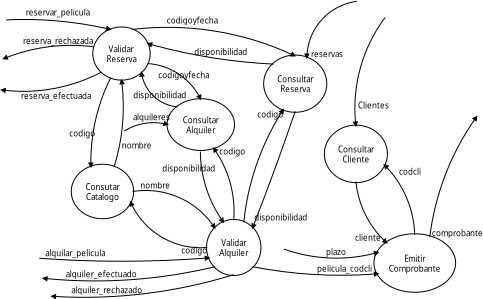 <?xml version="1.0" encoding="UTF-8"?>
<dia:diagram xmlns:dia="http://www.lysator.liu.se/~alla/dia/">
  <dia:layer name="Fondo" visible="true">
    <dia:object type="Flowchart - Ellipse" version="0" id="O0">
      <dia:attribute name="obj_pos">
        <dia:point val="4.799,1.612"/>
      </dia:attribute>
      <dia:attribute name="obj_bb">
        <dia:rectangle val="4.797,1.61;7.624,4.229"/>
      </dia:attribute>
      <dia:attribute name="elem_corner">
        <dia:point val="4.799,1.612"/>
      </dia:attribute>
      <dia:attribute name="elem_width">
        <dia:real val="2.823"/>
      </dia:attribute>
      <dia:attribute name="elem_height">
        <dia:real val="2.614"/>
      </dia:attribute>
      <dia:attribute name="border_width">
        <dia:real val="0.005"/>
      </dia:attribute>
      <dia:attribute name="show_background">
        <dia:boolean val="true"/>
      </dia:attribute>
      <dia:attribute name="padding">
        <dia:real val="0.354"/>
      </dia:attribute>
      <dia:attribute name="text">
        <dia:composite type="text">
          <dia:attribute name="string">
            <dia:string>#Validar
Reserva#</dia:string>
          </dia:attribute>
          <dia:attribute name="font">
            <dia:font family="sans" style="0" name="Helvetica"/>
          </dia:attribute>
          <dia:attribute name="height">
            <dia:real val="0.5"/>
          </dia:attribute>
          <dia:attribute name="pos">
            <dia:point val="6.21,2.757"/>
          </dia:attribute>
          <dia:attribute name="color">
            <dia:color val="#000000"/>
          </dia:attribute>
          <dia:attribute name="alignment">
            <dia:enum val="1"/>
          </dia:attribute>
        </dia:composite>
      </dia:attribute>
    </dia:object>
    <dia:object type="Flowchart - Ellipse" version="0" id="O1">
      <dia:attribute name="obj_pos">
        <dia:point val="3.752,8.498"/>
      </dia:attribute>
      <dia:attribute name="obj_bb">
        <dia:rectangle val="3.749,8.496;6.768,11.136"/>
      </dia:attribute>
      <dia:attribute name="elem_corner">
        <dia:point val="3.752,8.498"/>
      </dia:attribute>
      <dia:attribute name="elem_width">
        <dia:real val="3.014"/>
      </dia:attribute>
      <dia:attribute name="elem_height">
        <dia:real val="2.635"/>
      </dia:attribute>
      <dia:attribute name="border_width">
        <dia:real val="0.005"/>
      </dia:attribute>
      <dia:attribute name="show_background">
        <dia:boolean val="true"/>
      </dia:attribute>
      <dia:attribute name="padding">
        <dia:real val="0.354"/>
      </dia:attribute>
      <dia:attribute name="text">
        <dia:composite type="text">
          <dia:attribute name="string">
            <dia:string>#Consutar
Catalogo#</dia:string>
          </dia:attribute>
          <dia:attribute name="font">
            <dia:font family="sans" style="0" name="Helvetica"/>
          </dia:attribute>
          <dia:attribute name="height">
            <dia:real val="0.5"/>
          </dia:attribute>
          <dia:attribute name="pos">
            <dia:point val="5.259,9.654"/>
          </dia:attribute>
          <dia:attribute name="color">
            <dia:color val="#000000"/>
          </dia:attribute>
          <dia:attribute name="alignment">
            <dia:enum val="1"/>
          </dia:attribute>
        </dia:composite>
      </dia:attribute>
    </dia:object>
    <dia:object type="Flowchart - Ellipse" version="0" id="O2">
      <dia:attribute name="obj_pos">
        <dia:point val="10.505,11.256"/>
      </dia:attribute>
      <dia:attribute name="obj_bb">
        <dia:rectangle val="10.502,11.254;13.142,13.975"/>
      </dia:attribute>
      <dia:attribute name="elem_corner">
        <dia:point val="10.505,11.256"/>
      </dia:attribute>
      <dia:attribute name="elem_width">
        <dia:real val="2.635"/>
      </dia:attribute>
      <dia:attribute name="elem_height">
        <dia:real val="2.717"/>
      </dia:attribute>
      <dia:attribute name="border_width">
        <dia:real val="0.005"/>
      </dia:attribute>
      <dia:attribute name="show_background">
        <dia:boolean val="true"/>
      </dia:attribute>
      <dia:attribute name="padding">
        <dia:real val="0.354"/>
      </dia:attribute>
      <dia:attribute name="text">
        <dia:composite type="text">
          <dia:attribute name="string">
            <dia:string>#Validar
Alquiler#</dia:string>
          </dia:attribute>
          <dia:attribute name="font">
            <dia:font family="sans" style="0" name="Helvetica"/>
          </dia:attribute>
          <dia:attribute name="height">
            <dia:real val="0.5"/>
          </dia:attribute>
          <dia:attribute name="pos">
            <dia:point val="11.822,12.453"/>
          </dia:attribute>
          <dia:attribute name="color">
            <dia:color val="#000000"/>
          </dia:attribute>
          <dia:attribute name="alignment">
            <dia:enum val="1"/>
          </dia:attribute>
        </dia:composite>
      </dia:attribute>
    </dia:object>
    <dia:object type="Flowchart - Ellipse" version="0" id="O3">
      <dia:attribute name="obj_pos">
        <dia:point val="13.373,3.043"/>
      </dia:attribute>
      <dia:attribute name="obj_bb">
        <dia:rectangle val="13.371,3.04;16.423,5.807"/>
      </dia:attribute>
      <dia:attribute name="elem_corner">
        <dia:point val="13.373,3.043"/>
      </dia:attribute>
      <dia:attribute name="elem_width">
        <dia:real val="3.047"/>
      </dia:attribute>
      <dia:attribute name="elem_height">
        <dia:real val="2.762"/>
      </dia:attribute>
      <dia:attribute name="border_width">
        <dia:real val="0.005"/>
      </dia:attribute>
      <dia:attribute name="show_background">
        <dia:boolean val="true"/>
      </dia:attribute>
      <dia:attribute name="padding">
        <dia:real val="0.354"/>
      </dia:attribute>
      <dia:attribute name="text">
        <dia:composite type="text">
          <dia:attribute name="string">
            <dia:string>#Consultar
Reserva#</dia:string>
          </dia:attribute>
          <dia:attribute name="font">
            <dia:font family="sans" style="0" name="Helvetica"/>
          </dia:attribute>
          <dia:attribute name="height">
            <dia:real val="0.5"/>
          </dia:attribute>
          <dia:attribute name="pos">
            <dia:point val="14.897,4.262"/>
          </dia:attribute>
          <dia:attribute name="color">
            <dia:color val="#000000"/>
          </dia:attribute>
          <dia:attribute name="alignment">
            <dia:enum val="1"/>
          </dia:attribute>
        </dia:composite>
      </dia:attribute>
    </dia:object>
    <dia:object type="Flowchart - Ellipse" version="0" id="O4">
      <dia:attribute name="obj_pos">
        <dia:point val="8.541,5.216"/>
      </dia:attribute>
      <dia:attribute name="obj_bb">
        <dia:rectangle val="8.538,5.214;11.814,7.726"/>
      </dia:attribute>
      <dia:attribute name="elem_corner">
        <dia:point val="8.541,5.216"/>
      </dia:attribute>
      <dia:attribute name="elem_width">
        <dia:real val="3.27"/>
      </dia:attribute>
      <dia:attribute name="elem_height">
        <dia:real val="2.508"/>
      </dia:attribute>
      <dia:attribute name="border_width">
        <dia:real val="0.005"/>
      </dia:attribute>
      <dia:attribute name="show_background">
        <dia:boolean val="true"/>
      </dia:attribute>
      <dia:attribute name="padding">
        <dia:real val="0.354"/>
      </dia:attribute>
      <dia:attribute name="text">
        <dia:composite type="text">
          <dia:attribute name="string">
            <dia:string>#Consultar
Alquiler#</dia:string>
          </dia:attribute>
          <dia:attribute name="font">
            <dia:font family="sans" style="0" name="Helvetica"/>
          </dia:attribute>
          <dia:attribute name="height">
            <dia:real val="0.5"/>
          </dia:attribute>
          <dia:attribute name="pos">
            <dia:point val="10.176,6.308"/>
          </dia:attribute>
          <dia:attribute name="color">
            <dia:color val="#000000"/>
          </dia:attribute>
          <dia:attribute name="alignment">
            <dia:enum val="1"/>
          </dia:attribute>
        </dia:composite>
      </dia:attribute>
    </dia:object>
    <dia:object type="Flowchart - Ellipse" version="0" id="O5">
      <dia:attribute name="obj_pos">
        <dia:point val="16.412,6.55"/>
      </dia:attribute>
      <dia:attribute name="obj_bb">
        <dia:rectangle val="16.41,6.548;19.453,9.323"/>
      </dia:attribute>
      <dia:attribute name="elem_corner">
        <dia:point val="16.412,6.55"/>
      </dia:attribute>
      <dia:attribute name="elem_width">
        <dia:real val="3.038"/>
      </dia:attribute>
      <dia:attribute name="elem_height">
        <dia:real val="2.77"/>
      </dia:attribute>
      <dia:attribute name="border_width">
        <dia:real val="0.005"/>
      </dia:attribute>
      <dia:attribute name="show_background">
        <dia:boolean val="true"/>
      </dia:attribute>
      <dia:attribute name="padding">
        <dia:real val="0.354"/>
      </dia:attribute>
      <dia:attribute name="text">
        <dia:composite type="text">
          <dia:attribute name="string">
            <dia:string>#Consultar
Cliente#</dia:string>
          </dia:attribute>
          <dia:attribute name="font">
            <dia:font family="sans" style="0" name="Helvetica"/>
          </dia:attribute>
          <dia:attribute name="height">
            <dia:real val="0.5"/>
          </dia:attribute>
          <dia:attribute name="pos">
            <dia:point val="17.931,7.773"/>
          </dia:attribute>
          <dia:attribute name="color">
            <dia:color val="#000000"/>
          </dia:attribute>
          <dia:attribute name="alignment">
            <dia:enum val="1"/>
          </dia:attribute>
        </dia:composite>
      </dia:attribute>
    </dia:object>
    <dia:object type="Flowchart - Ellipse" version="0" id="O6">
      <dia:attribute name="obj_pos">
        <dia:point val="18.916,11.989"/>
      </dia:attribute>
      <dia:attribute name="obj_bb">
        <dia:rectangle val="18.913,11.986;22.835,14.797"/>
      </dia:attribute>
      <dia:attribute name="elem_corner">
        <dia:point val="18.916,11.989"/>
      </dia:attribute>
      <dia:attribute name="elem_width">
        <dia:real val="3.917"/>
      </dia:attribute>
      <dia:attribute name="elem_height">
        <dia:real val="2.805"/>
      </dia:attribute>
      <dia:attribute name="border_width">
        <dia:real val="0.005"/>
      </dia:attribute>
      <dia:attribute name="show_background">
        <dia:boolean val="true"/>
      </dia:attribute>
      <dia:attribute name="padding">
        <dia:real val="0.354"/>
      </dia:attribute>
      <dia:attribute name="text">
        <dia:composite type="text">
          <dia:attribute name="string">
            <dia:string>#Emitir
Comprobante#</dia:string>
          </dia:attribute>
          <dia:attribute name="font">
            <dia:font family="sans" style="0" name="Helvetica"/>
          </dia:attribute>
          <dia:attribute name="height">
            <dia:real val="0.5"/>
          </dia:attribute>
          <dia:attribute name="pos">
            <dia:point val="20.874,13.23"/>
          </dia:attribute>
          <dia:attribute name="color">
            <dia:color val="#000000"/>
          </dia:attribute>
          <dia:attribute name="alignment">
            <dia:enum val="1"/>
          </dia:attribute>
        </dia:composite>
      </dia:attribute>
    </dia:object>
    <dia:object type="Standard - Arc" version="0" id="O7">
      <dia:attribute name="obj_pos">
        <dia:point val="6.751,1.712"/>
      </dia:attribute>
      <dia:attribute name="obj_bb">
        <dia:rectangle val="6.739,1.596;14.939,3.242"/>
      </dia:attribute>
      <dia:attribute name="conn_endpoints">
        <dia:point val="6.751,1.712"/>
        <dia:point val="14.897,3.043"/>
      </dia:attribute>
      <dia:attribute name="curve_distance">
        <dia:real val="-0.584"/>
      </dia:attribute>
      <dia:attribute name="line_width">
        <dia:real val="0.02"/>
      </dia:attribute>
      <dia:attribute name="end_arrow">
        <dia:enum val="3"/>
      </dia:attribute>
      <dia:attribute name="end_arrow_length">
        <dia:real val="0.2"/>
      </dia:attribute>
      <dia:attribute name="end_arrow_width">
        <dia:real val="0.2"/>
      </dia:attribute>
      <dia:connections>
        <dia:connection handle="0" to="O0" connection="3"/>
        <dia:connection handle="1" to="O3" connection="4"/>
      </dia:connections>
    </dia:object>
    <dia:object type="Standard - Text" version="0" id="O8">
      <dia:attribute name="obj_pos">
        <dia:point val="8.471,1.413"/>
      </dia:attribute>
      <dia:attribute name="obj_bb">
        <dia:rectangle val="8.471,1.074;10.807,1.66"/>
      </dia:attribute>
      <dia:attribute name="text">
        <dia:composite type="text">
          <dia:attribute name="string">
            <dia:string>#codigoyfecha#</dia:string>
          </dia:attribute>
          <dia:attribute name="font">
            <dia:font family="sans" style="0" name="Helvetica"/>
          </dia:attribute>
          <dia:attribute name="height">
            <dia:real val="0.5"/>
          </dia:attribute>
          <dia:attribute name="pos">
            <dia:point val="8.471,1.413"/>
          </dia:attribute>
          <dia:attribute name="color">
            <dia:color val="#000000"/>
          </dia:attribute>
          <dia:attribute name="alignment">
            <dia:enum val="0"/>
          </dia:attribute>
        </dia:composite>
      </dia:attribute>
    </dia:object>
    <dia:object type="Standard - Arc" version="0" id="O9">
      <dia:attribute name="obj_pos">
        <dia:point val="0.442,1.234"/>
      </dia:attribute>
      <dia:attribute name="obj_bb">
        <dia:rectangle val="0.431,1.204;5.699,1.912"/>
      </dia:attribute>
      <dia:attribute name="conn_endpoints">
        <dia:point val="0.442,1.234"/>
        <dia:point val="5.67,1.712"/>
      </dia:attribute>
      <dia:attribute name="curve_distance">
        <dia:real val="-0.18"/>
      </dia:attribute>
      <dia:attribute name="line_width">
        <dia:real val="0.02"/>
      </dia:attribute>
      <dia:attribute name="end_arrow">
        <dia:enum val="3"/>
      </dia:attribute>
      <dia:attribute name="end_arrow_length">
        <dia:real val="0.2"/>
      </dia:attribute>
      <dia:attribute name="end_arrow_width">
        <dia:real val="0.2"/>
      </dia:attribute>
      <dia:connections>
        <dia:connection handle="1" to="O0" connection="5"/>
      </dia:connections>
    </dia:object>
    <dia:object type="Standard - Text" version="0" id="O10">
      <dia:attribute name="obj_pos">
        <dia:point val="1.422,1.02"/>
      </dia:attribute>
      <dia:attribute name="obj_bb">
        <dia:rectangle val="1.422,0.682;4.421,1.268"/>
      </dia:attribute>
      <dia:attribute name="text">
        <dia:composite type="text">
          <dia:attribute name="string">
            <dia:string>#reservar_pelicula#</dia:string>
          </dia:attribute>
          <dia:attribute name="font">
            <dia:font family="sans" style="0" name="Helvetica"/>
          </dia:attribute>
          <dia:attribute name="height">
            <dia:real val="0.5"/>
          </dia:attribute>
          <dia:attribute name="pos">
            <dia:point val="1.422,1.02"/>
          </dia:attribute>
          <dia:attribute name="color">
            <dia:color val="#000000"/>
          </dia:attribute>
          <dia:attribute name="alignment">
            <dia:enum val="0"/>
          </dia:attribute>
        </dia:composite>
      </dia:attribute>
    </dia:object>
    <dia:object type="Standard - Text" version="0" id="O11">
      <dia:attribute name="obj_pos">
        <dia:point val="1.092,2.434"/>
      </dia:attribute>
      <dia:attribute name="obj_bb">
        <dia:rectangle val="1.092,1.884;1.092,2.834"/>
      </dia:attribute>
      <dia:attribute name="text">
        <dia:composite type="text">
          <dia:attribute name="string">
            <dia:string>##</dia:string>
          </dia:attribute>
          <dia:attribute name="font">
            <dia:font family="sans" style="0" name="Helvetica"/>
          </dia:attribute>
          <dia:attribute name="height">
            <dia:real val="0.8"/>
          </dia:attribute>
          <dia:attribute name="pos">
            <dia:point val="1.092,2.434"/>
          </dia:attribute>
          <dia:attribute name="color">
            <dia:color val="#000000"/>
          </dia:attribute>
          <dia:attribute name="alignment">
            <dia:enum val="0"/>
          </dia:attribute>
        </dia:composite>
      </dia:attribute>
    </dia:object>
    <dia:object type="Standard - Arc" version="0" id="O12">
      <dia:attribute name="obj_pos">
        <dia:point val="4.842,2.584"/>
      </dia:attribute>
      <dia:attribute name="obj_bb">
        <dia:rectangle val="0.256,2.499;4.853,3.383"/>
      </dia:attribute>
      <dia:attribute name="conn_endpoints">
        <dia:point val="4.842,2.584"/>
        <dia:point val="0.292,3.184"/>
      </dia:attribute>
      <dia:attribute name="curve_distance">
        <dia:real val="0.301"/>
      </dia:attribute>
      <dia:attribute name="line_width">
        <dia:real val="0.02"/>
      </dia:attribute>
      <dia:attribute name="end_arrow">
        <dia:enum val="3"/>
      </dia:attribute>
      <dia:attribute name="end_arrow_length">
        <dia:real val="0.2"/>
      </dia:attribute>
      <dia:attribute name="end_arrow_width">
        <dia:real val="0.2"/>
      </dia:attribute>
    </dia:object>
    <dia:object type="Standard - Text" version="0" id="O13">
      <dia:attribute name="obj_pos">
        <dia:point val="1.292,2.434"/>
      </dia:attribute>
      <dia:attribute name="obj_bb">
        <dia:rectangle val="1.292,2.095;4.613,2.681"/>
      </dia:attribute>
      <dia:attribute name="text">
        <dia:composite type="text">
          <dia:attribute name="string">
            <dia:string>#reserva_rechazada#</dia:string>
          </dia:attribute>
          <dia:attribute name="font">
            <dia:font family="sans" style="0" name="Helvetica"/>
          </dia:attribute>
          <dia:attribute name="height">
            <dia:real val="0.5"/>
          </dia:attribute>
          <dia:attribute name="pos">
            <dia:point val="1.292,2.434"/>
          </dia:attribute>
          <dia:attribute name="color">
            <dia:color val="#000000"/>
          </dia:attribute>
          <dia:attribute name="alignment">
            <dia:enum val="0"/>
          </dia:attribute>
        </dia:composite>
      </dia:attribute>
    </dia:object>
    <dia:object type="Standard - Arc" version="0" id="O14">
      <dia:attribute name="obj_pos">
        <dia:point val="5.213,3.843"/>
      </dia:attribute>
      <dia:attribute name="obj_bb">
        <dia:rectangle val="0.152,3.838;5.218,4.813"/>
      </dia:attribute>
      <dia:attribute name="conn_endpoints">
        <dia:point val="5.213,3.843"/>
        <dia:point val="0.192,4.734"/>
      </dia:attribute>
      <dia:attribute name="curve_distance">
        <dia:real val="-0.397"/>
      </dia:attribute>
      <dia:attribute name="line_width">
        <dia:real val="0.01"/>
      </dia:attribute>
      <dia:attribute name="end_arrow">
        <dia:enum val="3"/>
      </dia:attribute>
      <dia:attribute name="end_arrow_length">
        <dia:real val="0.2"/>
      </dia:attribute>
      <dia:attribute name="end_arrow_width">
        <dia:real val="0.2"/>
      </dia:attribute>
      <dia:connections>
        <dia:connection handle="0" to="O0" connection="10"/>
      </dia:connections>
    </dia:object>
    <dia:object type="Standard - Text" version="0" id="O15">
      <dia:attribute name="obj_pos">
        <dia:point val="1.192,5.184"/>
      </dia:attribute>
      <dia:attribute name="obj_bb">
        <dia:rectangle val="1.192,4.845;4.448,5.431"/>
      </dia:attribute>
      <dia:attribute name="text">
        <dia:composite type="text">
          <dia:attribute name="string">
            <dia:string>#reserva_efectuada#</dia:string>
          </dia:attribute>
          <dia:attribute name="font">
            <dia:font family="sans" style="0" name="Helvetica"/>
          </dia:attribute>
          <dia:attribute name="height">
            <dia:real val="0.5"/>
          </dia:attribute>
          <dia:attribute name="pos">
            <dia:point val="1.192,5.184"/>
          </dia:attribute>
          <dia:attribute name="color">
            <dia:color val="#000000"/>
          </dia:attribute>
          <dia:attribute name="alignment">
            <dia:enum val="0"/>
          </dia:attribute>
        </dia:composite>
      </dia:attribute>
    </dia:object>
    <dia:object type="Standard - Arc" version="0" id="O16">
      <dia:attribute name="obj_pos">
        <dia:point val="13.82,3.447"/>
      </dia:attribute>
      <dia:attribute name="obj_bb">
        <dia:rectangle val="7.472,2.22;13.831,3.459"/>
      </dia:attribute>
      <dia:attribute name="conn_endpoints">
        <dia:point val="13.82,3.447"/>
        <dia:point val="7.514,2.419"/>
      </dia:attribute>
      <dia:attribute name="curve_distance">
        <dia:real val="-0.182"/>
      </dia:attribute>
      <dia:attribute name="line_width">
        <dia:real val="0.02"/>
      </dia:attribute>
      <dia:attribute name="end_arrow">
        <dia:enum val="3"/>
      </dia:attribute>
      <dia:attribute name="end_arrow_length">
        <dia:real val="0.2"/>
      </dia:attribute>
      <dia:attribute name="end_arrow_width">
        <dia:real val="0.2"/>
      </dia:attribute>
      <dia:connections>
        <dia:connection handle="0" to="O3" connection="6"/>
        <dia:connection handle="1" to="O0" connection="1"/>
      </dia:connections>
    </dia:object>
    <dia:object type="Standard - Text" version="0" id="O17">
      <dia:attribute name="obj_pos">
        <dia:point val="9.851,2.984"/>
      </dia:attribute>
      <dia:attribute name="obj_bb">
        <dia:rectangle val="9.851,2.645;12.278,3.231"/>
      </dia:attribute>
      <dia:attribute name="text">
        <dia:composite type="text">
          <dia:attribute name="string">
            <dia:string>#disponibilidad#</dia:string>
          </dia:attribute>
          <dia:attribute name="font">
            <dia:font family="sans" style="0" name="Helvetica"/>
          </dia:attribute>
          <dia:attribute name="height">
            <dia:real val="0.5"/>
          </dia:attribute>
          <dia:attribute name="pos">
            <dia:point val="9.851,2.984"/>
          </dia:attribute>
          <dia:attribute name="color">
            <dia:color val="#000000"/>
          </dia:attribute>
          <dia:attribute name="alignment">
            <dia:enum val="0"/>
          </dia:attribute>
        </dia:composite>
      </dia:attribute>
    </dia:object>
    <dia:object type="Standard - Arc" version="0" id="O18">
      <dia:attribute name="obj_pos">
        <dia:point val="7.514,3.419"/>
      </dia:attribute>
      <dia:attribute name="obj_bb">
        <dia:rectangle val="7.5,3.405;10.296,5.387"/>
      </dia:attribute>
      <dia:attribute name="conn_endpoints">
        <dia:point val="7.514,3.419"/>
        <dia:point val="10.176,5.216"/>
      </dia:attribute>
      <dia:attribute name="curve_distance">
        <dia:real val="-0.439"/>
      </dia:attribute>
      <dia:attribute name="line_width">
        <dia:real val="0.02"/>
      </dia:attribute>
      <dia:attribute name="end_arrow">
        <dia:enum val="3"/>
      </dia:attribute>
      <dia:attribute name="end_arrow_length">
        <dia:real val="0.2"/>
      </dia:attribute>
      <dia:attribute name="end_arrow_width">
        <dia:real val="0.2"/>
      </dia:attribute>
      <dia:connections>
        <dia:connection handle="0" to="O0" connection="15"/>
        <dia:connection handle="1" to="O4" connection="4"/>
      </dia:connections>
    </dia:object>
    <dia:object type="Standard - Arc" version="0" id="O19">
      <dia:attribute name="obj_pos">
        <dia:point val="9.02,5.583"/>
      </dia:attribute>
      <dia:attribute name="obj_bb">
        <dia:rectangle val="7.063,3.692;9.034,5.598"/>
      </dia:attribute>
      <dia:attribute name="conn_endpoints">
        <dia:point val="9.02,5.583"/>
        <dia:point val="7.208,3.843"/>
      </dia:attribute>
      <dia:attribute name="curve_distance">
        <dia:real val="-0.45"/>
      </dia:attribute>
      <dia:attribute name="line_width">
        <dia:real val="0.02"/>
      </dia:attribute>
      <dia:attribute name="end_arrow">
        <dia:enum val="3"/>
      </dia:attribute>
      <dia:attribute name="end_arrow_length">
        <dia:real val="0.2"/>
      </dia:attribute>
      <dia:attribute name="end_arrow_width">
        <dia:real val="0.2"/>
      </dia:attribute>
      <dia:connections>
        <dia:connection handle="0" to="O4" connection="6"/>
        <dia:connection handle="1" to="O0" connection="14"/>
      </dia:connections>
    </dia:object>
    <dia:object type="Standard - Text" version="0" id="O20">
      <dia:attribute name="obj_pos">
        <dia:point val="8.051,4.154"/>
      </dia:attribute>
      <dia:attribute name="obj_bb">
        <dia:rectangle val="8.051,3.816;10.387,4.402"/>
      </dia:attribute>
      <dia:attribute name="text">
        <dia:composite type="text">
          <dia:attribute name="string">
            <dia:string>#codigoyfecha#</dia:string>
          </dia:attribute>
          <dia:attribute name="font">
            <dia:font family="sans" style="0" name="Helvetica"/>
          </dia:attribute>
          <dia:attribute name="height">
            <dia:real val="0.5"/>
          </dia:attribute>
          <dia:attribute name="pos">
            <dia:point val="8.051,4.154"/>
          </dia:attribute>
          <dia:attribute name="color">
            <dia:color val="#000000"/>
          </dia:attribute>
          <dia:attribute name="alignment">
            <dia:enum val="0"/>
          </dia:attribute>
        </dia:composite>
      </dia:attribute>
    </dia:object>
    <dia:object type="Standard - Text" version="0" id="O21">
      <dia:attribute name="obj_pos">
        <dia:point val="6.801,5.154"/>
      </dia:attribute>
      <dia:attribute name="obj_bb">
        <dia:rectangle val="6.801,4.816;9.228,5.402"/>
      </dia:attribute>
      <dia:attribute name="text">
        <dia:composite type="text">
          <dia:attribute name="string">
            <dia:string>#disponibilidad#</dia:string>
          </dia:attribute>
          <dia:attribute name="font">
            <dia:font family="sans" style="0" name="Helvetica"/>
          </dia:attribute>
          <dia:attribute name="height">
            <dia:real val="0.5"/>
          </dia:attribute>
          <dia:attribute name="pos">
            <dia:point val="6.801,5.154"/>
          </dia:attribute>
          <dia:attribute name="color">
            <dia:color val="#000000"/>
          </dia:attribute>
          <dia:attribute name="alignment">
            <dia:enum val="0"/>
          </dia:attribute>
        </dia:composite>
      </dia:attribute>
    </dia:object>
    <dia:object type="Standard - Arc" version="0" id="O22">
      <dia:attribute name="obj_pos">
        <dia:point val="5.67,4.127"/>
      </dia:attribute>
      <dia:attribute name="obj_bb">
        <dia:rectangle val="4.668,4.115;5.682,8.651"/>
      </dia:attribute>
      <dia:attribute name="conn_endpoints">
        <dia:point val="5.67,4.127"/>
        <dia:point val="4.682,8.599"/>
      </dia:attribute>
      <dia:attribute name="curve_distance">
        <dia:real val="0.282"/>
      </dia:attribute>
      <dia:attribute name="line_width">
        <dia:real val="0.02"/>
      </dia:attribute>
      <dia:attribute name="end_arrow">
        <dia:enum val="3"/>
      </dia:attribute>
      <dia:attribute name="end_arrow_length">
        <dia:real val="0.2"/>
      </dia:attribute>
      <dia:attribute name="end_arrow_width">
        <dia:real val="0.2"/>
      </dia:attribute>
      <dia:connections>
        <dia:connection handle="0" to="O0" connection="11"/>
        <dia:connection handle="1" to="O1" connection="5"/>
      </dia:connections>
    </dia:object>
    <dia:object type="Standard - Arc" version="0" id="O23">
      <dia:attribute name="obj_pos">
        <dia:point val="5.836,8.599"/>
      </dia:attribute>
      <dia:attribute name="obj_bb">
        <dia:rectangle val="5.825,4.199;6.312,8.609"/>
      </dia:attribute>
      <dia:attribute name="conn_endpoints">
        <dia:point val="5.836,8.599"/>
        <dia:point val="6.21,4.226"/>
      </dia:attribute>
      <dia:attribute name="curve_distance">
        <dia:real val="0.243"/>
      </dia:attribute>
      <dia:attribute name="line_width">
        <dia:real val="0.02"/>
      </dia:attribute>
      <dia:attribute name="end_arrow">
        <dia:enum val="3"/>
      </dia:attribute>
      <dia:attribute name="end_arrow_length">
        <dia:real val="0.2"/>
      </dia:attribute>
      <dia:attribute name="end_arrow_width">
        <dia:real val="0.2"/>
      </dia:attribute>
      <dia:connections>
        <dia:connection handle="0" to="O1" connection="3"/>
        <dia:connection handle="1" to="O0" connection="12"/>
      </dia:connections>
    </dia:object>
    <dia:object type="Standard - Text" version="0" id="O24">
      <dia:attribute name="obj_pos">
        <dia:point val="6.226,7.667"/>
      </dia:attribute>
      <dia:attribute name="obj_bb">
        <dia:rectangle val="6.226,7.329;7.584,7.915"/>
      </dia:attribute>
      <dia:attribute name="text">
        <dia:composite type="text">
          <dia:attribute name="string">
            <dia:string>#nombre#</dia:string>
          </dia:attribute>
          <dia:attribute name="font">
            <dia:font family="sans" style="0" name="Helvetica"/>
          </dia:attribute>
          <dia:attribute name="height">
            <dia:real val="0.5"/>
          </dia:attribute>
          <dia:attribute name="pos">
            <dia:point val="6.226,7.667"/>
          </dia:attribute>
          <dia:attribute name="color">
            <dia:color val="#000000"/>
          </dia:attribute>
          <dia:attribute name="alignment">
            <dia:enum val="0"/>
          </dia:attribute>
        </dia:composite>
      </dia:attribute>
    </dia:object>
    <dia:object type="Standard - Text" version="0" id="O25">
      <dia:attribute name="obj_pos">
        <dia:point val="3.6,7.067"/>
      </dia:attribute>
      <dia:attribute name="obj_bb">
        <dia:rectangle val="3.6,6.729;4.761,7.314"/>
      </dia:attribute>
      <dia:attribute name="text">
        <dia:composite type="text">
          <dia:attribute name="string">
            <dia:string>#codigo#</dia:string>
          </dia:attribute>
          <dia:attribute name="font">
            <dia:font family="sans" style="0" name="Helvetica"/>
          </dia:attribute>
          <dia:attribute name="height">
            <dia:real val="0.5"/>
          </dia:attribute>
          <dia:attribute name="pos">
            <dia:point val="3.6,7.067"/>
          </dia:attribute>
          <dia:attribute name="color">
            <dia:color val="#000000"/>
          </dia:attribute>
          <dia:attribute name="alignment">
            <dia:enum val="0"/>
          </dia:attribute>
        </dia:composite>
      </dia:attribute>
    </dia:object>
    <dia:object type="Standard - Arc" version="0" id="O26">
      <dia:attribute name="obj_pos">
        <dia:point val="6.766,9.816"/>
      </dia:attribute>
      <dia:attribute name="obj_bb">
        <dia:rectangle val="6.753,9.754;10.981,11.841"/>
      </dia:attribute>
      <dia:attribute name="conn_endpoints">
        <dia:point val="6.766,9.816"/>
        <dia:point val="10.89,11.654"/>
      </dia:attribute>
      <dia:attribute name="curve_distance">
        <dia:real val="-0.672"/>
      </dia:attribute>
      <dia:attribute name="line_width">
        <dia:real val="0.02"/>
      </dia:attribute>
      <dia:attribute name="end_arrow">
        <dia:enum val="3"/>
      </dia:attribute>
      <dia:attribute name="end_arrow_length">
        <dia:real val="0.2"/>
      </dia:attribute>
      <dia:attribute name="end_arrow_width">
        <dia:real val="0.2"/>
      </dia:attribute>
      <dia:connections>
        <dia:connection handle="0" to="O1" connection="0"/>
        <dia:connection handle="1" to="O2" connection="6"/>
      </dia:connections>
    </dia:object>
    <dia:object type="Standard - Arc" version="0" id="O27">
      <dia:attribute name="obj_pos">
        <dia:point val="10.505,12.614"/>
      </dia:attribute>
      <dia:attribute name="obj_bb">
        <dia:rectangle val="6.54,10.143;10.518,12.64"/>
      </dia:attribute>
      <dia:attribute name="conn_endpoints">
        <dia:point val="10.505,12.614"/>
        <dia:point val="6.651,10.32"/>
      </dia:attribute>
      <dia:attribute name="curve_distance">
        <dia:real val="-0.726"/>
      </dia:attribute>
      <dia:attribute name="line_width">
        <dia:real val="0.02"/>
      </dia:attribute>
      <dia:attribute name="end_arrow">
        <dia:enum val="3"/>
      </dia:attribute>
      <dia:attribute name="end_arrow_length">
        <dia:real val="0.2"/>
      </dia:attribute>
      <dia:attribute name="end_arrow_width">
        <dia:real val="0.2"/>
      </dia:attribute>
      <dia:connections>
        <dia:connection handle="0" to="O2" connection="8"/>
        <dia:connection handle="1" to="O1" connection="15"/>
      </dia:connections>
    </dia:object>
    <dia:object type="Standard - Text" version="0" id="O28">
      <dia:attribute name="obj_pos">
        <dia:point val="7.15,9.667"/>
      </dia:attribute>
      <dia:attribute name="obj_bb">
        <dia:rectangle val="7.15,9.329;8.508,9.915"/>
      </dia:attribute>
      <dia:attribute name="text">
        <dia:composite type="text">
          <dia:attribute name="string">
            <dia:string>#nombre#</dia:string>
          </dia:attribute>
          <dia:attribute name="font">
            <dia:font family="sans" style="0" name="Helvetica"/>
          </dia:attribute>
          <dia:attribute name="height">
            <dia:real val="0.5"/>
          </dia:attribute>
          <dia:attribute name="pos">
            <dia:point val="7.15,9.667"/>
          </dia:attribute>
          <dia:attribute name="color">
            <dia:color val="#000000"/>
          </dia:attribute>
          <dia:attribute name="alignment">
            <dia:enum val="0"/>
          </dia:attribute>
        </dia:composite>
      </dia:attribute>
    </dia:object>
    <dia:object type="Standard - Text" version="0" id="O29">
      <dia:attribute name="obj_pos">
        <dia:point val="9.2,12.917"/>
      </dia:attribute>
      <dia:attribute name="obj_bb">
        <dia:rectangle val="9.2,12.579;10.361,13.165"/>
      </dia:attribute>
      <dia:attribute name="text">
        <dia:composite type="text">
          <dia:attribute name="string">
            <dia:string>#codigo#</dia:string>
          </dia:attribute>
          <dia:attribute name="font">
            <dia:font family="sans" style="0" name="Helvetica"/>
          </dia:attribute>
          <dia:attribute name="height">
            <dia:real val="0.5"/>
          </dia:attribute>
          <dia:attribute name="pos">
            <dia:point val="9.2,12.917"/>
          </dia:attribute>
          <dia:attribute name="color">
            <dia:color val="#000000"/>
          </dia:attribute>
          <dia:attribute name="alignment">
            <dia:enum val="0"/>
          </dia:attribute>
        </dia:composite>
      </dia:attribute>
    </dia:object>
    <dia:object type="Standard - Arc" version="0" id="O30">
      <dia:attribute name="obj_pos">
        <dia:point val="10.89,13.575"/>
      </dia:attribute>
      <dia:attribute name="obj_bb">
        <dia:rectangle val="2.254,13.564;10.901,14.298"/>
      </dia:attribute>
      <dia:attribute name="conn_endpoints">
        <dia:point val="10.89,13.575"/>
        <dia:point val="2.277,14.154"/>
      </dia:attribute>
      <dia:attribute name="curve_distance">
        <dia:real val="-0.367"/>
      </dia:attribute>
      <dia:attribute name="line_width">
        <dia:real val="0.02"/>
      </dia:attribute>
      <dia:attribute name="end_arrow">
        <dia:enum val="3"/>
      </dia:attribute>
      <dia:attribute name="end_arrow_length">
        <dia:real val="0.2"/>
      </dia:attribute>
      <dia:attribute name="end_arrow_width">
        <dia:real val="0.2"/>
      </dia:attribute>
      <dia:connections>
        <dia:connection handle="0" to="O2" connection="10"/>
      </dia:connections>
    </dia:object>
    <dia:object type="Standard - Text" version="0" id="O31">
      <dia:attribute name="obj_pos">
        <dia:point val="3.427,14.104"/>
      </dia:attribute>
      <dia:attribute name="obj_bb">
        <dia:rectangle val="3.427,13.766;6.668,14.352"/>
      </dia:attribute>
      <dia:attribute name="text">
        <dia:composite type="text">
          <dia:attribute name="string">
            <dia:string>#alquiler_efectuado#</dia:string>
          </dia:attribute>
          <dia:attribute name="font">
            <dia:font family="sans" style="0" name="Helvetica"/>
          </dia:attribute>
          <dia:attribute name="height">
            <dia:real val="0.5"/>
          </dia:attribute>
          <dia:attribute name="pos">
            <dia:point val="3.427,14.104"/>
          </dia:attribute>
          <dia:attribute name="color">
            <dia:color val="#000000"/>
          </dia:attribute>
          <dia:attribute name="alignment">
            <dia:enum val="0"/>
          </dia:attribute>
        </dia:composite>
      </dia:attribute>
    </dia:object>
    <dia:object type="Standard - Arc" version="0" id="O32">
      <dia:attribute name="obj_pos">
        <dia:point val="11.822,13.973"/>
      </dia:attribute>
      <dia:attribute name="obj_bb">
        <dia:rectangle val="2.669,13.962;11.833,15.117"/>
      </dia:attribute>
      <dia:attribute name="conn_endpoints">
        <dia:point val="11.822,13.973"/>
        <dia:point val="2.702,15.054"/>
      </dia:attribute>
      <dia:attribute name="curve_distance">
        <dia:real val="-0.421"/>
      </dia:attribute>
      <dia:attribute name="line_width">
        <dia:real val="0.02"/>
      </dia:attribute>
      <dia:attribute name="end_arrow">
        <dia:enum val="3"/>
      </dia:attribute>
      <dia:attribute name="end_arrow_length">
        <dia:real val="0.2"/>
      </dia:attribute>
      <dia:attribute name="end_arrow_width">
        <dia:real val="0.2"/>
      </dia:attribute>
      <dia:connections>
        <dia:connection handle="0" to="O2" connection="12"/>
      </dia:connections>
    </dia:object>
    <dia:object type="Standard - Text" version="0" id="O33">
      <dia:attribute name="obj_pos">
        <dia:point val="3.702,14.904"/>
      </dia:attribute>
      <dia:attribute name="obj_bb">
        <dia:rectangle val="3.702,14.566;7.009,15.152"/>
      </dia:attribute>
      <dia:attribute name="text">
        <dia:composite type="text">
          <dia:attribute name="string">
            <dia:string>#alquiler_rechazado#</dia:string>
          </dia:attribute>
          <dia:attribute name="font">
            <dia:font family="sans" style="0" name="Helvetica"/>
          </dia:attribute>
          <dia:attribute name="height">
            <dia:real val="0.5"/>
          </dia:attribute>
          <dia:attribute name="pos">
            <dia:point val="3.702,14.904"/>
          </dia:attribute>
          <dia:attribute name="color">
            <dia:color val="#000000"/>
          </dia:attribute>
          <dia:attribute name="alignment">
            <dia:enum val="0"/>
          </dia:attribute>
        </dia:composite>
      </dia:attribute>
    </dia:object>
    <dia:object type="Standard - Arc" version="0" id="O34">
      <dia:attribute name="obj_pos">
        <dia:point val="2.102,13.154"/>
      </dia:attribute>
      <dia:attribute name="obj_bb">
        <dia:rectangle val="2.092,12.934;10.615,13.315"/>
      </dia:attribute>
      <dia:attribute name="conn_endpoints">
        <dia:point val="2.102,13.154"/>
        <dia:point val="10.605,13.134"/>
      </dia:attribute>
      <dia:attribute name="curve_distance">
        <dia:real val="0.16"/>
      </dia:attribute>
      <dia:attribute name="line_width">
        <dia:real val="0.02"/>
      </dia:attribute>
      <dia:attribute name="end_arrow">
        <dia:enum val="3"/>
      </dia:attribute>
      <dia:attribute name="end_arrow_length">
        <dia:real val="0.2"/>
      </dia:attribute>
      <dia:attribute name="end_arrow_width">
        <dia:real val="0.2"/>
      </dia:attribute>
      <dia:connections>
        <dia:connection handle="1" to="O2" connection="9"/>
      </dia:connections>
    </dia:object>
    <dia:object type="Standard - Text" version="0" id="O35">
      <dia:attribute name="obj_pos">
        <dia:point val="2.402,13.054"/>
      </dia:attribute>
      <dia:attribute name="obj_bb">
        <dia:rectangle val="2.402,12.716;5.242,13.302"/>
      </dia:attribute>
      <dia:attribute name="text">
        <dia:composite type="text">
          <dia:attribute name="string">
            <dia:string>#alquilar_pelicula#</dia:string>
          </dia:attribute>
          <dia:attribute name="font">
            <dia:font family="sans" style="0" name="Helvetica"/>
          </dia:attribute>
          <dia:attribute name="height">
            <dia:real val="0.5"/>
          </dia:attribute>
          <dia:attribute name="pos">
            <dia:point val="2.402,13.054"/>
          </dia:attribute>
          <dia:attribute name="color">
            <dia:color val="#000000"/>
          </dia:attribute>
          <dia:attribute name="alignment">
            <dia:enum val="0"/>
          </dia:attribute>
        </dia:composite>
      </dia:attribute>
    </dia:object>
    <dia:object type="Standard - Arc" version="0" id="O36">
      <dia:attribute name="obj_pos">
        <dia:point val="10.154,7.817"/>
      </dia:attribute>
      <dia:attribute name="obj_bb">
        <dia:rectangle val="10.142,7.805;11.511,11.431"/>
      </dia:attribute>
      <dia:attribute name="conn_endpoints">
        <dia:point val="10.154,7.817"/>
        <dia:point val="11.318,11.36"/>
      </dia:attribute>
      <dia:attribute name="curve_distance">
        <dia:real val="0.292"/>
      </dia:attribute>
      <dia:attribute name="line_width">
        <dia:real val="0.02"/>
      </dia:attribute>
      <dia:attribute name="end_arrow">
        <dia:enum val="3"/>
      </dia:attribute>
      <dia:attribute name="end_arrow_length">
        <dia:real val="0.2"/>
      </dia:attribute>
      <dia:attribute name="end_arrow_width">
        <dia:real val="0.2"/>
      </dia:attribute>
      <dia:connections>
        <dia:connection handle="1" to="O2" connection="5"/>
      </dia:connections>
    </dia:object>
    <dia:object type="Standard - Arc" version="0" id="O37">
      <dia:attribute name="obj_pos">
        <dia:point val="11.822,11.256"/>
      </dia:attribute>
      <dia:attribute name="obj_bb">
        <dia:rectangle val="10.607,7.565;11.849,11.268"/>
      </dia:attribute>
      <dia:attribute name="conn_endpoints">
        <dia:point val="11.822,11.256"/>
        <dia:point val="10.802,7.628"/>
      </dia:attribute>
      <dia:attribute name="curve_distance">
        <dia:real val="0.336"/>
      </dia:attribute>
      <dia:attribute name="line_width">
        <dia:real val="0.02"/>
      </dia:attribute>
      <dia:attribute name="end_arrow">
        <dia:enum val="3"/>
      </dia:attribute>
      <dia:attribute name="end_arrow_length">
        <dia:real val="0.2"/>
      </dia:attribute>
      <dia:attribute name="end_arrow_width">
        <dia:real val="0.2"/>
      </dia:attribute>
      <dia:connections>
        <dia:connection handle="0" to="O2" connection="4"/>
        <dia:connection handle="1" to="O4" connection="13"/>
      </dia:connections>
    </dia:object>
    <dia:object type="Standard - Text" version="0" id="O38">
      <dia:attribute name="obj_pos">
        <dia:point val="11.104,7.967"/>
      </dia:attribute>
      <dia:attribute name="obj_bb">
        <dia:rectangle val="11.104,7.629;12.265,8.215"/>
      </dia:attribute>
      <dia:attribute name="text">
        <dia:composite type="text">
          <dia:attribute name="string">
            <dia:string>#codigo#</dia:string>
          </dia:attribute>
          <dia:attribute name="font">
            <dia:font family="sans" style="0" name="Helvetica"/>
          </dia:attribute>
          <dia:attribute name="height">
            <dia:real val="0.5"/>
          </dia:attribute>
          <dia:attribute name="pos">
            <dia:point val="11.104,7.967"/>
          </dia:attribute>
          <dia:attribute name="color">
            <dia:color val="#000000"/>
          </dia:attribute>
          <dia:attribute name="alignment">
            <dia:enum val="0"/>
          </dia:attribute>
        </dia:composite>
      </dia:attribute>
    </dia:object>
    <dia:object type="Standard - Text" version="0" id="O39">
      <dia:attribute name="obj_pos">
        <dia:point val="8.254,8.817"/>
      </dia:attribute>
      <dia:attribute name="obj_bb">
        <dia:rectangle val="8.254,8.479;10.681,9.065"/>
      </dia:attribute>
      <dia:attribute name="text">
        <dia:composite type="text">
          <dia:attribute name="string">
            <dia:string>#disponibilidad#</dia:string>
          </dia:attribute>
          <dia:attribute name="font">
            <dia:font family="sans" style="0" name="Helvetica"/>
          </dia:attribute>
          <dia:attribute name="height">
            <dia:real val="0.5"/>
          </dia:attribute>
          <dia:attribute name="pos">
            <dia:point val="8.254,8.817"/>
          </dia:attribute>
          <dia:attribute name="color">
            <dia:color val="#000000"/>
          </dia:attribute>
          <dia:attribute name="alignment">
            <dia:enum val="0"/>
          </dia:attribute>
        </dia:composite>
      </dia:attribute>
    </dia:object>
    <dia:object type="Standard - Arc" version="0" id="O40">
      <dia:attribute name="obj_pos">
        <dia:point val="12.326,11.36"/>
      </dia:attribute>
      <dia:attribute name="obj_bb">
        <dia:rectangle val="12.313,5.624;14.506,11.372"/>
      </dia:attribute>
      <dia:attribute name="conn_endpoints">
        <dia:point val="12.326,11.36"/>
        <dia:point val="14.314,5.699"/>
      </dia:attribute>
      <dia:attribute name="curve_distance">
        <dia:real val="-0.358"/>
      </dia:attribute>
      <dia:attribute name="line_width">
        <dia:real val="0.02"/>
      </dia:attribute>
      <dia:attribute name="end_arrow">
        <dia:enum val="3"/>
      </dia:attribute>
      <dia:attribute name="end_arrow_length">
        <dia:real val="0.2"/>
      </dia:attribute>
      <dia:attribute name="end_arrow_width">
        <dia:real val="0.2"/>
      </dia:attribute>
      <dia:connections>
        <dia:connection handle="0" to="O2" connection="3"/>
        <dia:connection handle="1" to="O3" connection="11"/>
      </dia:connections>
    </dia:object>
    <dia:object type="Standard - Text" version="0" id="O41">
      <dia:attribute name="obj_pos">
        <dia:point val="13.004,6.117"/>
      </dia:attribute>
      <dia:attribute name="obj_bb">
        <dia:rectangle val="13.004,5.779;14.165,6.365"/>
      </dia:attribute>
      <dia:attribute name="text">
        <dia:composite type="text">
          <dia:attribute name="string">
            <dia:string>#codigo#</dia:string>
          </dia:attribute>
          <dia:attribute name="font">
            <dia:font family="sans" style="0" name="Helvetica"/>
          </dia:attribute>
          <dia:attribute name="height">
            <dia:real val="0.5"/>
          </dia:attribute>
          <dia:attribute name="pos">
            <dia:point val="13.004,6.117"/>
          </dia:attribute>
          <dia:attribute name="color">
            <dia:color val="#000000"/>
          </dia:attribute>
          <dia:attribute name="alignment">
            <dia:enum val="0"/>
          </dia:attribute>
        </dia:composite>
      </dia:attribute>
    </dia:object>
    <dia:object type="Standard - Arc" version="0" id="O42">
      <dia:attribute name="obj_pos">
        <dia:point val="14.897,5.804"/>
      </dia:attribute>
      <dia:attribute name="obj_bb">
        <dia:rectangle val="12.562,5.792;14.91,11.732"/>
      </dia:attribute>
      <dia:attribute name="conn_endpoints">
        <dia:point val="14.897,5.804"/>
        <dia:point val="12.754,11.654"/>
      </dia:attribute>
      <dia:attribute name="curve_distance">
        <dia:real val="-0.036"/>
      </dia:attribute>
      <dia:attribute name="line_width">
        <dia:real val="0.02"/>
      </dia:attribute>
      <dia:attribute name="end_arrow">
        <dia:enum val="3"/>
      </dia:attribute>
      <dia:attribute name="end_arrow_length">
        <dia:real val="0.2"/>
      </dia:attribute>
      <dia:attribute name="end_arrow_width">
        <dia:real val="0.2"/>
      </dia:attribute>
      <dia:connections>
        <dia:connection handle="0" to="O3" connection="12"/>
        <dia:connection handle="1" to="O2" connection="2"/>
      </dia:connections>
    </dia:object>
    <dia:object type="Standard - Text" version="0" id="O43">
      <dia:attribute name="obj_pos">
        <dia:point val="12.854,11.267"/>
      </dia:attribute>
      <dia:attribute name="obj_bb">
        <dia:rectangle val="12.854,10.929;15.281,11.515"/>
      </dia:attribute>
      <dia:attribute name="text">
        <dia:composite type="text">
          <dia:attribute name="string">
            <dia:string>#disponibilidad#</dia:string>
          </dia:attribute>
          <dia:attribute name="font">
            <dia:font family="sans" style="0" name="Helvetica"/>
          </dia:attribute>
          <dia:attribute name="height">
            <dia:real val="0.5"/>
          </dia:attribute>
          <dia:attribute name="pos">
            <dia:point val="12.854,11.267"/>
          </dia:attribute>
          <dia:attribute name="color">
            <dia:color val="#000000"/>
          </dia:attribute>
          <dia:attribute name="alignment">
            <dia:enum val="0"/>
          </dia:attribute>
        </dia:composite>
      </dia:attribute>
    </dia:object>
    <dia:object type="Standard - Arc" version="0" id="O44">
      <dia:attribute name="obj_pos">
        <dia:point val="12.754,13.575"/>
      </dia:attribute>
      <dia:attribute name="obj_bb">
        <dia:rectangle val="12.743,13.565;19.086,14.015"/>
      </dia:attribute>
      <dia:attribute name="conn_endpoints">
        <dia:point val="12.754,13.575"/>
        <dia:point val="19.065,13.928"/>
      </dia:attribute>
      <dia:attribute name="curve_distance">
        <dia:real val="0.218"/>
      </dia:attribute>
      <dia:attribute name="line_width">
        <dia:real val="0.02"/>
      </dia:attribute>
      <dia:attribute name="end_arrow">
        <dia:enum val="3"/>
      </dia:attribute>
      <dia:attribute name="end_arrow_length">
        <dia:real val="0.2"/>
      </dia:attribute>
      <dia:attribute name="end_arrow_width">
        <dia:real val="0.2"/>
      </dia:attribute>
      <dia:connections>
        <dia:connection handle="0" to="O2" connection="14"/>
        <dia:connection handle="1" to="O6" connection="9"/>
      </dia:connections>
    </dia:object>
    <dia:object type="Standard - Text" version="0" id="O45">
      <dia:attribute name="obj_pos">
        <dia:point val="15.985,13.833"/>
      </dia:attribute>
      <dia:attribute name="obj_bb">
        <dia:rectangle val="15.985,13.495;18.531,14.081"/>
      </dia:attribute>
      <dia:attribute name="text">
        <dia:composite type="text">
          <dia:attribute name="string">
            <dia:string>#pelicula_codcli#</dia:string>
          </dia:attribute>
          <dia:attribute name="font">
            <dia:font family="sans" style="0" name="Helvetica"/>
          </dia:attribute>
          <dia:attribute name="height">
            <dia:real val="0.5"/>
          </dia:attribute>
          <dia:attribute name="pos">
            <dia:point val="15.985,13.833"/>
          </dia:attribute>
          <dia:attribute name="color">
            <dia:color val="#000000"/>
          </dia:attribute>
          <dia:attribute name="alignment">
            <dia:enum val="0"/>
          </dia:attribute>
        </dia:composite>
      </dia:attribute>
    </dia:object>
    <dia:object type="Standard - Arc" version="0" id="O46">
      <dia:attribute name="obj_pos">
        <dia:point val="20.874,11.989"/>
      </dia:attribute>
      <dia:attribute name="obj_bb">
        <dia:rectangle val="19.147,8.376;20.887,12.002"/>
      </dia:attribute>
      <dia:attribute name="conn_endpoints">
        <dia:point val="20.874,11.989"/>
        <dia:point val="19.334,8.465"/>
      </dia:attribute>
      <dia:attribute name="curve_distance">
        <dia:real val="0.37"/>
      </dia:attribute>
      <dia:attribute name="line_width">
        <dia:real val="0.02"/>
      </dia:attribute>
      <dia:attribute name="end_arrow">
        <dia:enum val="3"/>
      </dia:attribute>
      <dia:attribute name="end_arrow_length">
        <dia:real val="0.2"/>
      </dia:attribute>
      <dia:attribute name="end_arrow_width">
        <dia:real val="0.2"/>
      </dia:attribute>
      <dia:connections>
        <dia:connection handle="0" to="O6" connection="4"/>
        <dia:connection handle="1" to="O5" connection="15"/>
      </dia:connections>
    </dia:object>
    <dia:object type="Standard - Arc" version="0" id="O47">
      <dia:attribute name="obj_pos">
        <dia:point val="17.931,9.32"/>
      </dia:attribute>
      <dia:attribute name="obj_bb">
        <dia:rectangle val="17.918,9.307;19.672,12.499"/>
      </dia:attribute>
      <dia:attribute name="conn_endpoints">
        <dia:point val="17.931,9.32"/>
        <dia:point val="19.489,12.4"/>
      </dia:attribute>
      <dia:attribute name="curve_distance">
        <dia:real val="0.323"/>
      </dia:attribute>
      <dia:attribute name="line_width">
        <dia:real val="0.02"/>
      </dia:attribute>
      <dia:attribute name="end_arrow">
        <dia:enum val="3"/>
      </dia:attribute>
      <dia:attribute name="end_arrow_length">
        <dia:real val="0.2"/>
      </dia:attribute>
      <dia:attribute name="end_arrow_width">
        <dia:real val="0.2"/>
      </dia:attribute>
      <dia:connections>
        <dia:connection handle="0" to="O5" connection="12"/>
        <dia:connection handle="1" to="O6" connection="6"/>
      </dia:connections>
    </dia:object>
    <dia:object type="Standard - Text" version="0" id="O48">
      <dia:attribute name="obj_pos">
        <dia:point val="20.085,8.983"/>
      </dia:attribute>
      <dia:attribute name="obj_bb">
        <dia:rectangle val="20.085,8.645;21.099,9.231"/>
      </dia:attribute>
      <dia:attribute name="text">
        <dia:composite type="text">
          <dia:attribute name="string">
            <dia:string>#codcli#</dia:string>
          </dia:attribute>
          <dia:attribute name="font">
            <dia:font family="sans" style="0" name="Helvetica"/>
          </dia:attribute>
          <dia:attribute name="height">
            <dia:real val="0.5"/>
          </dia:attribute>
          <dia:attribute name="pos">
            <dia:point val="20.085,8.983"/>
          </dia:attribute>
          <dia:attribute name="color">
            <dia:color val="#000000"/>
          </dia:attribute>
          <dia:attribute name="alignment">
            <dia:enum val="0"/>
          </dia:attribute>
        </dia:composite>
      </dia:attribute>
    </dia:object>
    <dia:object type="Standard - Text" version="0" id="O49">
      <dia:attribute name="obj_pos">
        <dia:point val="17.885,12.283"/>
      </dia:attribute>
      <dia:attribute name="obj_bb">
        <dia:rectangle val="17.885,11.945;19.062,12.531"/>
      </dia:attribute>
      <dia:attribute name="text">
        <dia:composite type="text">
          <dia:attribute name="string">
            <dia:string>#cliente#</dia:string>
          </dia:attribute>
          <dia:attribute name="font">
            <dia:font family="sans" style="0" name="Helvetica"/>
          </dia:attribute>
          <dia:attribute name="height">
            <dia:real val="0.5"/>
          </dia:attribute>
          <dia:attribute name="pos">
            <dia:point val="17.885,12.283"/>
          </dia:attribute>
          <dia:attribute name="color">
            <dia:color val="#000000"/>
          </dia:attribute>
          <dia:attribute name="alignment">
            <dia:enum val="0"/>
          </dia:attribute>
        </dia:composite>
      </dia:attribute>
    </dia:object>
    <dia:object type="Standard - Arc" version="0" id="O50">
      <dia:attribute name="obj_pos">
        <dia:point val="19.385,1.121"/>
      </dia:attribute>
      <dia:attribute name="obj_bb">
        <dia:rectangle val="17.869,1.109;19.398,6.611"/>
      </dia:attribute>
      <dia:attribute name="conn_endpoints">
        <dia:point val="19.385,1.121"/>
        <dia:point val="17.931,6.55"/>
      </dia:attribute>
      <dia:attribute name="curve_distance">
        <dia:real val="0.538"/>
      </dia:attribute>
      <dia:attribute name="line_width">
        <dia:real val="0.02"/>
      </dia:attribute>
      <dia:attribute name="end_arrow">
        <dia:enum val="3"/>
      </dia:attribute>
      <dia:attribute name="end_arrow_length">
        <dia:real val="0.2"/>
      </dia:attribute>
      <dia:attribute name="end_arrow_width">
        <dia:real val="0.2"/>
      </dia:attribute>
      <dia:connections>
        <dia:connection handle="1" to="O5" connection="4"/>
      </dia:connections>
    </dia:object>
    <dia:object type="Standard - Text" version="0" id="O51">
      <dia:attribute name="obj_pos">
        <dia:point val="18.035,5.671"/>
      </dia:attribute>
      <dia:attribute name="obj_bb">
        <dia:rectangle val="18.035,5.333;19.446,5.919"/>
      </dia:attribute>
      <dia:attribute name="text">
        <dia:composite type="text">
          <dia:attribute name="string">
            <dia:string>#Clientes#</dia:string>
          </dia:attribute>
          <dia:attribute name="font">
            <dia:font family="sans" style="0" name="Helvetica"/>
          </dia:attribute>
          <dia:attribute name="height">
            <dia:real val="0.5"/>
          </dia:attribute>
          <dia:attribute name="pos">
            <dia:point val="18.035,5.671"/>
          </dia:attribute>
          <dia:attribute name="color">
            <dia:color val="#000000"/>
          </dia:attribute>
          <dia:attribute name="alignment">
            <dia:enum val="0"/>
          </dia:attribute>
        </dia:composite>
      </dia:attribute>
    </dia:object>
    <dia:object type="Standard - Arc" version="0" id="O52">
      <dia:attribute name="obj_pos">
        <dia:point val="14.335,12.696"/>
      </dia:attribute>
      <dia:attribute name="obj_bb">
        <dia:rectangle val="14.325,12.655;19.081,13.157"/>
      </dia:attribute>
      <dia:attribute name="conn_endpoints">
        <dia:point val="14.335,12.696"/>
        <dia:point val="19.065,12.855"/>
      </dia:attribute>
      <dia:attribute name="curve_distance">
        <dia:real val="0.368"/>
      </dia:attribute>
      <dia:attribute name="line_width">
        <dia:real val="0.02"/>
      </dia:attribute>
      <dia:attribute name="end_arrow">
        <dia:enum val="3"/>
      </dia:attribute>
      <dia:attribute name="end_arrow_length">
        <dia:real val="0.2"/>
      </dia:attribute>
      <dia:attribute name="end_arrow_width">
        <dia:real val="0.2"/>
      </dia:attribute>
      <dia:connections>
        <dia:connection handle="1" to="O6" connection="7"/>
      </dia:connections>
    </dia:object>
    <dia:object type="Standard - Text" version="0" id="O53">
      <dia:attribute name="obj_pos">
        <dia:point val="16.435,12.996"/>
      </dia:attribute>
      <dia:attribute name="obj_bb">
        <dia:rectangle val="16.435,12.658;17.367,13.244"/>
      </dia:attribute>
      <dia:attribute name="text">
        <dia:composite type="text">
          <dia:attribute name="string">
            <dia:string>#plazo#</dia:string>
          </dia:attribute>
          <dia:attribute name="font">
            <dia:font family="sans" style="0" name="Helvetica"/>
          </dia:attribute>
          <dia:attribute name="height">
            <dia:real val="0.5"/>
          </dia:attribute>
          <dia:attribute name="pos">
            <dia:point val="16.435,12.996"/>
          </dia:attribute>
          <dia:attribute name="color">
            <dia:color val="#000000"/>
          </dia:attribute>
          <dia:attribute name="alignment">
            <dia:enum val="0"/>
          </dia:attribute>
        </dia:composite>
      </dia:attribute>
    </dia:object>
    <dia:object type="Standard - Arc" version="0" id="O54">
      <dia:attribute name="obj_pos">
        <dia:point val="21.624,12.096"/>
      </dia:attribute>
      <dia:attribute name="obj_bb">
        <dia:rectangle val="21.611,5.97;24.174,12.109"/>
      </dia:attribute>
      <dia:attribute name="conn_endpoints">
        <dia:point val="21.624,12.096"/>
        <dia:point val="23.984,6.052"/>
      </dia:attribute>
      <dia:attribute name="curve_distance">
        <dia:real val="-0.407"/>
      </dia:attribute>
      <dia:attribute name="line_width">
        <dia:real val="0.02"/>
      </dia:attribute>
      <dia:attribute name="end_arrow">
        <dia:enum val="3"/>
      </dia:attribute>
      <dia:attribute name="end_arrow_length">
        <dia:real val="0.2"/>
      </dia:attribute>
      <dia:attribute name="end_arrow_width">
        <dia:real val="0.2"/>
      </dia:attribute>
      <dia:connections>
        <dia:connection handle="0" to="O6" connection="3"/>
      </dia:connections>
    </dia:object>
    <dia:object type="Standard - Text" version="0" id="O55">
      <dia:attribute name="obj_pos">
        <dia:point val="21.734,12.052"/>
      </dia:attribute>
      <dia:attribute name="obj_bb">
        <dia:rectangle val="21.734,11.714;24.072,12.3"/>
      </dia:attribute>
      <dia:attribute name="text">
        <dia:composite type="text">
          <dia:attribute name="string">
            <dia:string>#comprobante#</dia:string>
          </dia:attribute>
          <dia:attribute name="font">
            <dia:font family="sans" style="0" name="Helvetica"/>
          </dia:attribute>
          <dia:attribute name="height">
            <dia:real val="0.5"/>
          </dia:attribute>
          <dia:attribute name="pos">
            <dia:point val="21.734,12.052"/>
          </dia:attribute>
          <dia:attribute name="color">
            <dia:color val="#000000"/>
          </dia:attribute>
          <dia:attribute name="alignment">
            <dia:enum val="0"/>
          </dia:attribute>
        </dia:composite>
      </dia:attribute>
    </dia:object>
    <dia:object type="Standard - Arc" version="0" id="O56">
      <dia:attribute name="obj_pos">
        <dia:point val="6.335,6.799"/>
      </dia:attribute>
      <dia:attribute name="obj_bb">
        <dia:rectangle val="6.324,6.363;8.58,6.81"/>
      </dia:attribute>
      <dia:attribute name="conn_endpoints">
        <dia:point val="6.335,6.799"/>
        <dia:point val="8.541,6.47"/>
      </dia:attribute>
      <dia:attribute name="curve_distance">
        <dia:real val="-0.233"/>
      </dia:attribute>
      <dia:attribute name="line_width">
        <dia:real val="0.02"/>
      </dia:attribute>
      <dia:attribute name="end_arrow">
        <dia:enum val="3"/>
      </dia:attribute>
      <dia:attribute name="end_arrow_length">
        <dia:real val="0.2"/>
      </dia:attribute>
      <dia:attribute name="end_arrow_width">
        <dia:real val="0.2"/>
      </dia:attribute>
      <dia:connections>
        <dia:connection handle="1" to="O4" connection="8"/>
      </dia:connections>
    </dia:object>
    <dia:object type="Standard - Text" version="0" id="O57">
      <dia:attribute name="obj_pos">
        <dia:point val="6.785,6.249"/>
      </dia:attribute>
      <dia:attribute name="obj_bb">
        <dia:rectangle val="6.785,5.9;8.502,6.518"/>
      </dia:attribute>
      <dia:attribute name="text">
        <dia:composite type="text">
          <dia:attribute name="string">
            <dia:string>#alquileres#</dia:string>
          </dia:attribute>
          <dia:attribute name="font">
            <dia:font family="sans" style="0" name="Helvetica"/>
          </dia:attribute>
          <dia:attribute name="height">
            <dia:real val="0.5"/>
          </dia:attribute>
          <dia:attribute name="pos">
            <dia:point val="6.785,6.249"/>
          </dia:attribute>
          <dia:attribute name="color">
            <dia:color val="#000000"/>
          </dia:attribute>
          <dia:attribute name="alignment">
            <dia:enum val="0"/>
          </dia:attribute>
        </dia:composite>
      </dia:attribute>
    </dia:object>
    <dia:object type="Standard - Arc" version="0" id="O58">
      <dia:attribute name="obj_pos">
        <dia:point val="17.98,0.305"/>
      </dia:attribute>
      <dia:attribute name="obj_bb">
        <dia:rectangle val="15.323,0.291;17.994,3.288"/>
      </dia:attribute>
      <dia:attribute name="conn_endpoints">
        <dia:point val="17.98,0.305"/>
        <dia:point val="15.48,3.148"/>
      </dia:attribute>
      <dia:attribute name="curve_distance">
        <dia:real val="0.711"/>
      </dia:attribute>
      <dia:attribute name="line_width">
        <dia:real val="0.02"/>
      </dia:attribute>
      <dia:attribute name="end_arrow">
        <dia:enum val="3"/>
      </dia:attribute>
      <dia:attribute name="end_arrow_length">
        <dia:real val="0.2"/>
      </dia:attribute>
      <dia:attribute name="end_arrow_width">
        <dia:real val="0.2"/>
      </dia:attribute>
      <dia:connections>
        <dia:connection handle="1" to="O3" connection="3"/>
      </dia:connections>
    </dia:object>
    <dia:object type="Standard - Text" version="0" id="O59">
      <dia:attribute name="obj_pos">
        <dia:point val="15.68,3.105"/>
      </dia:attribute>
      <dia:attribute name="obj_bb">
        <dia:rectangle val="15.68,2.756;17.195,3.374"/>
      </dia:attribute>
      <dia:attribute name="text">
        <dia:composite type="text">
          <dia:attribute name="string">
            <dia:string>#reservas#</dia:string>
          </dia:attribute>
          <dia:attribute name="font">
            <dia:font family="sans" style="0" name="Helvetica"/>
          </dia:attribute>
          <dia:attribute name="height">
            <dia:real val="0.5"/>
          </dia:attribute>
          <dia:attribute name="pos">
            <dia:point val="15.68,3.105"/>
          </dia:attribute>
          <dia:attribute name="color">
            <dia:color val="#000000"/>
          </dia:attribute>
          <dia:attribute name="alignment">
            <dia:enum val="0"/>
          </dia:attribute>
        </dia:composite>
      </dia:attribute>
    </dia:object>
  </dia:layer>
</dia:diagram>
